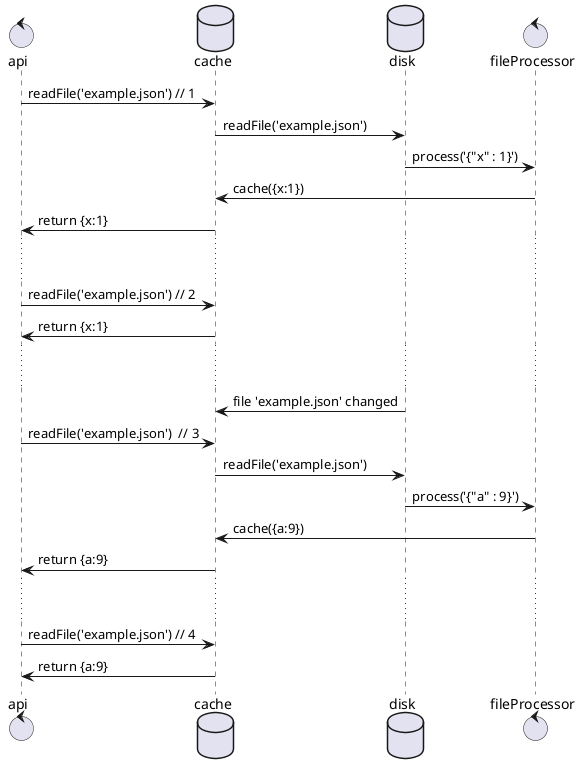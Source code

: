 @startuml
' See docs http://plantuml.com/sequence.html
'
' generate png:
' npm run puml

control api
database cache
database disk
control fileProcessor

api -> cache : readFile('example.json') // 1
cache -> disk : readFile('example.json')
disk -> fileProcessor : process('{"x" : 1}')
fileProcessor -> cache : cache({x:1})
cache -> api: return {x:1}
... ... 
api -> cache : readFile('example.json') // 2
cache -> api: return {x:1}
... ... 
disk -> cache : file 'example.json' changed
api -> cache : readFile('example.json')  // 3
cache -> disk : readFile('example.json')
disk -> fileProcessor : process('{"a" : 9}')
fileProcessor -> cache : cache({a:9}) 
cache -> api: return {a:9}
... ... 
api -> cache : readFile('example.json') // 4
cache -> api: return {a:9}

@enduml